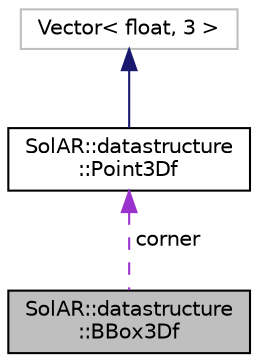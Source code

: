 digraph "SolAR::datastructure::BBox3Df"
{
 // LATEX_PDF_SIZE
  edge [fontname="Helvetica",fontsize="10",labelfontname="Helvetica",labelfontsize="10"];
  node [fontname="Helvetica",fontsize="10",shape=record];
  Node1 [label="SolAR::datastructure\l::BBox3Df",height=0.2,width=0.4,color="black", fillcolor="grey75", style="filled", fontcolor="black",tooltip="A bounding box 3D with coordinates defined with integers."];
  Node2 -> Node1 [dir="back",color="darkorchid3",fontsize="10",style="dashed",label=" corner" ,fontname="Helvetica"];
  Node2 [label="SolAR::datastructure\l::Point3Df",height=0.2,width=0.4,color="black", fillcolor="white", style="filled",URL="$class_sol_a_r_1_1datastructure_1_1_point3_df.html",tooltip="A 3D point with coordinates defined with floats."];
  Node3 -> Node2 [dir="back",color="midnightblue",fontsize="10",style="solid",fontname="Helvetica"];
  Node3 [label="Vector\< float, 3 \>",height=0.2,width=0.4,color="grey75", fillcolor="white", style="filled",tooltip=" "];
}

